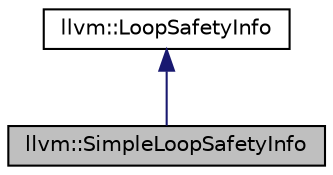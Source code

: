 digraph "llvm::SimpleLoopSafetyInfo"
{
 // LATEX_PDF_SIZE
  bgcolor="transparent";
  edge [fontname="Helvetica",fontsize="10",labelfontname="Helvetica",labelfontsize="10"];
  node [fontname="Helvetica",fontsize="10",shape=record];
  Node1 [label="llvm::SimpleLoopSafetyInfo",height=0.2,width=0.4,color="black", fillcolor="grey75", style="filled", fontcolor="black",tooltip="Simple and conservative implementation of LoopSafetyInfo that can give false-positive answers to its ..."];
  Node2 -> Node1 [dir="back",color="midnightblue",fontsize="10",style="solid",fontname="Helvetica"];
  Node2 [label="llvm::LoopSafetyInfo",height=0.2,width=0.4,color="black",URL="$classllvm_1_1LoopSafetyInfo.html",tooltip="Captures loop safety information."];
}
